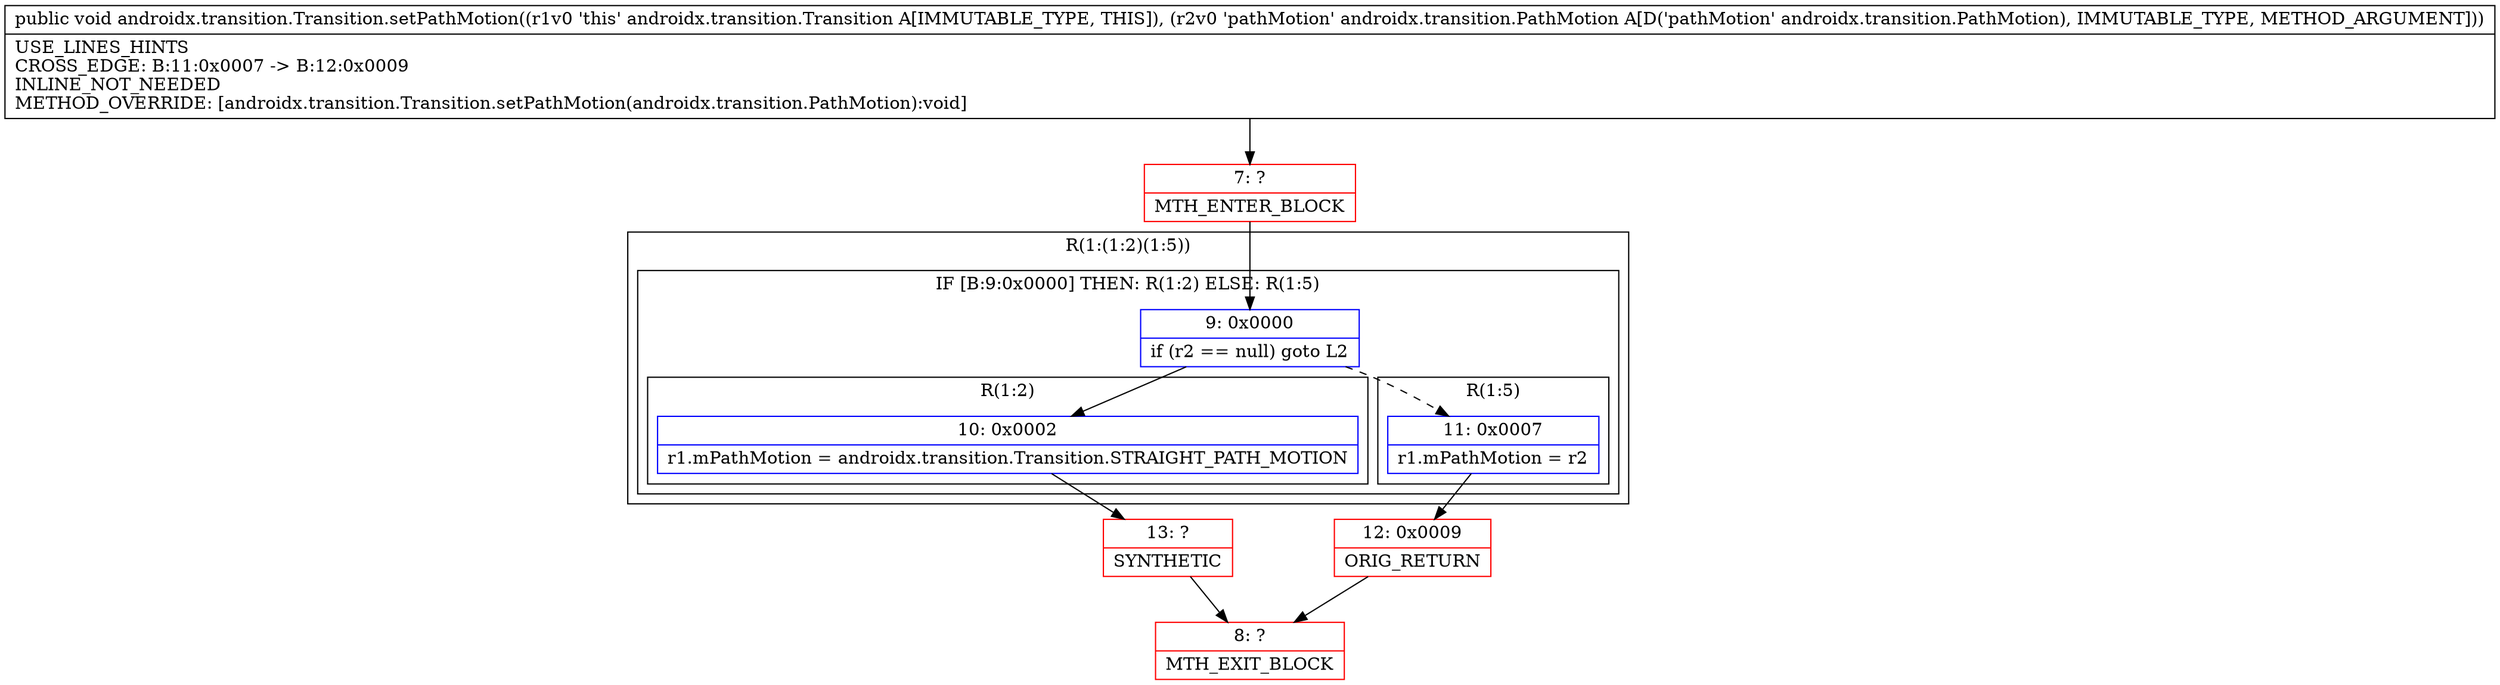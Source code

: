 digraph "CFG forandroidx.transition.Transition.setPathMotion(Landroidx\/transition\/PathMotion;)V" {
subgraph cluster_Region_1019484432 {
label = "R(1:(1:2)(1:5))";
node [shape=record,color=blue];
subgraph cluster_IfRegion_1685233305 {
label = "IF [B:9:0x0000] THEN: R(1:2) ELSE: R(1:5)";
node [shape=record,color=blue];
Node_9 [shape=record,label="{9\:\ 0x0000|if (r2 == null) goto L2\l}"];
subgraph cluster_Region_716992751 {
label = "R(1:2)";
node [shape=record,color=blue];
Node_10 [shape=record,label="{10\:\ 0x0002|r1.mPathMotion = androidx.transition.Transition.STRAIGHT_PATH_MOTION\l}"];
}
subgraph cluster_Region_1055412529 {
label = "R(1:5)";
node [shape=record,color=blue];
Node_11 [shape=record,label="{11\:\ 0x0007|r1.mPathMotion = r2\l}"];
}
}
}
Node_7 [shape=record,color=red,label="{7\:\ ?|MTH_ENTER_BLOCK\l}"];
Node_13 [shape=record,color=red,label="{13\:\ ?|SYNTHETIC\l}"];
Node_8 [shape=record,color=red,label="{8\:\ ?|MTH_EXIT_BLOCK\l}"];
Node_12 [shape=record,color=red,label="{12\:\ 0x0009|ORIG_RETURN\l}"];
MethodNode[shape=record,label="{public void androidx.transition.Transition.setPathMotion((r1v0 'this' androidx.transition.Transition A[IMMUTABLE_TYPE, THIS]), (r2v0 'pathMotion' androidx.transition.PathMotion A[D('pathMotion' androidx.transition.PathMotion), IMMUTABLE_TYPE, METHOD_ARGUMENT]))  | USE_LINES_HINTS\lCROSS_EDGE: B:11:0x0007 \-\> B:12:0x0009\lINLINE_NOT_NEEDED\lMETHOD_OVERRIDE: [androidx.transition.Transition.setPathMotion(androidx.transition.PathMotion):void]\l}"];
MethodNode -> Node_7;Node_9 -> Node_10;
Node_9 -> Node_11[style=dashed];
Node_10 -> Node_13;
Node_11 -> Node_12;
Node_7 -> Node_9;
Node_13 -> Node_8;
Node_12 -> Node_8;
}

